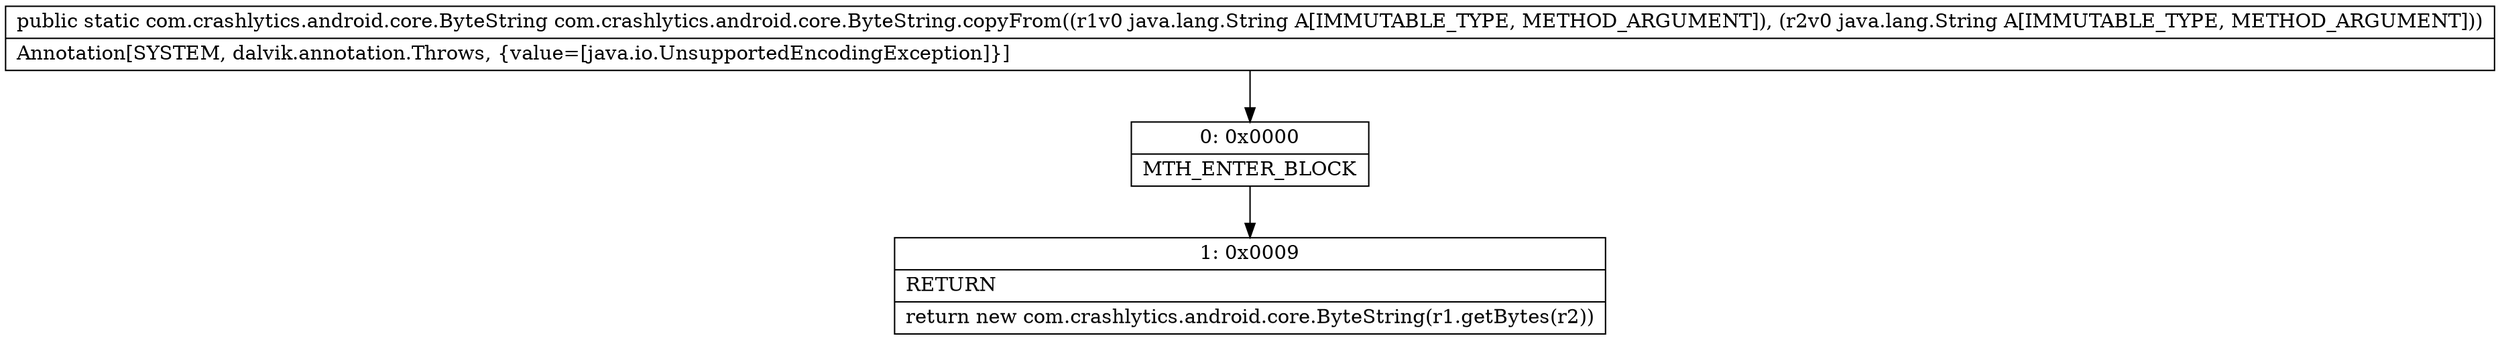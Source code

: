 digraph "CFG forcom.crashlytics.android.core.ByteString.copyFrom(Ljava\/lang\/String;Ljava\/lang\/String;)Lcom\/crashlytics\/android\/core\/ByteString;" {
Node_0 [shape=record,label="{0\:\ 0x0000|MTH_ENTER_BLOCK\l}"];
Node_1 [shape=record,label="{1\:\ 0x0009|RETURN\l|return new com.crashlytics.android.core.ByteString(r1.getBytes(r2))\l}"];
MethodNode[shape=record,label="{public static com.crashlytics.android.core.ByteString com.crashlytics.android.core.ByteString.copyFrom((r1v0 java.lang.String A[IMMUTABLE_TYPE, METHOD_ARGUMENT]), (r2v0 java.lang.String A[IMMUTABLE_TYPE, METHOD_ARGUMENT]))  | Annotation[SYSTEM, dalvik.annotation.Throws, \{value=[java.io.UnsupportedEncodingException]\}]\l}"];
MethodNode -> Node_0;
Node_0 -> Node_1;
}

